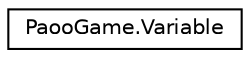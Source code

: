 digraph "Graphical Class Hierarchy"
{
 // INTERACTIVE_SVG=YES
 // LATEX_PDF_SIZE
  edge [fontname="Helvetica",fontsize="10",labelfontname="Helvetica",labelfontsize="10"];
  node [fontname="Helvetica",fontsize="10",shape=record];
  rankdir="LR";
  Node0 [label="PaooGame.Variable",height=0.2,width=0.4,color="black", fillcolor="white", style="filled",URL="$class_paoo_game_1_1_variable.html",tooltip=" "];
}
